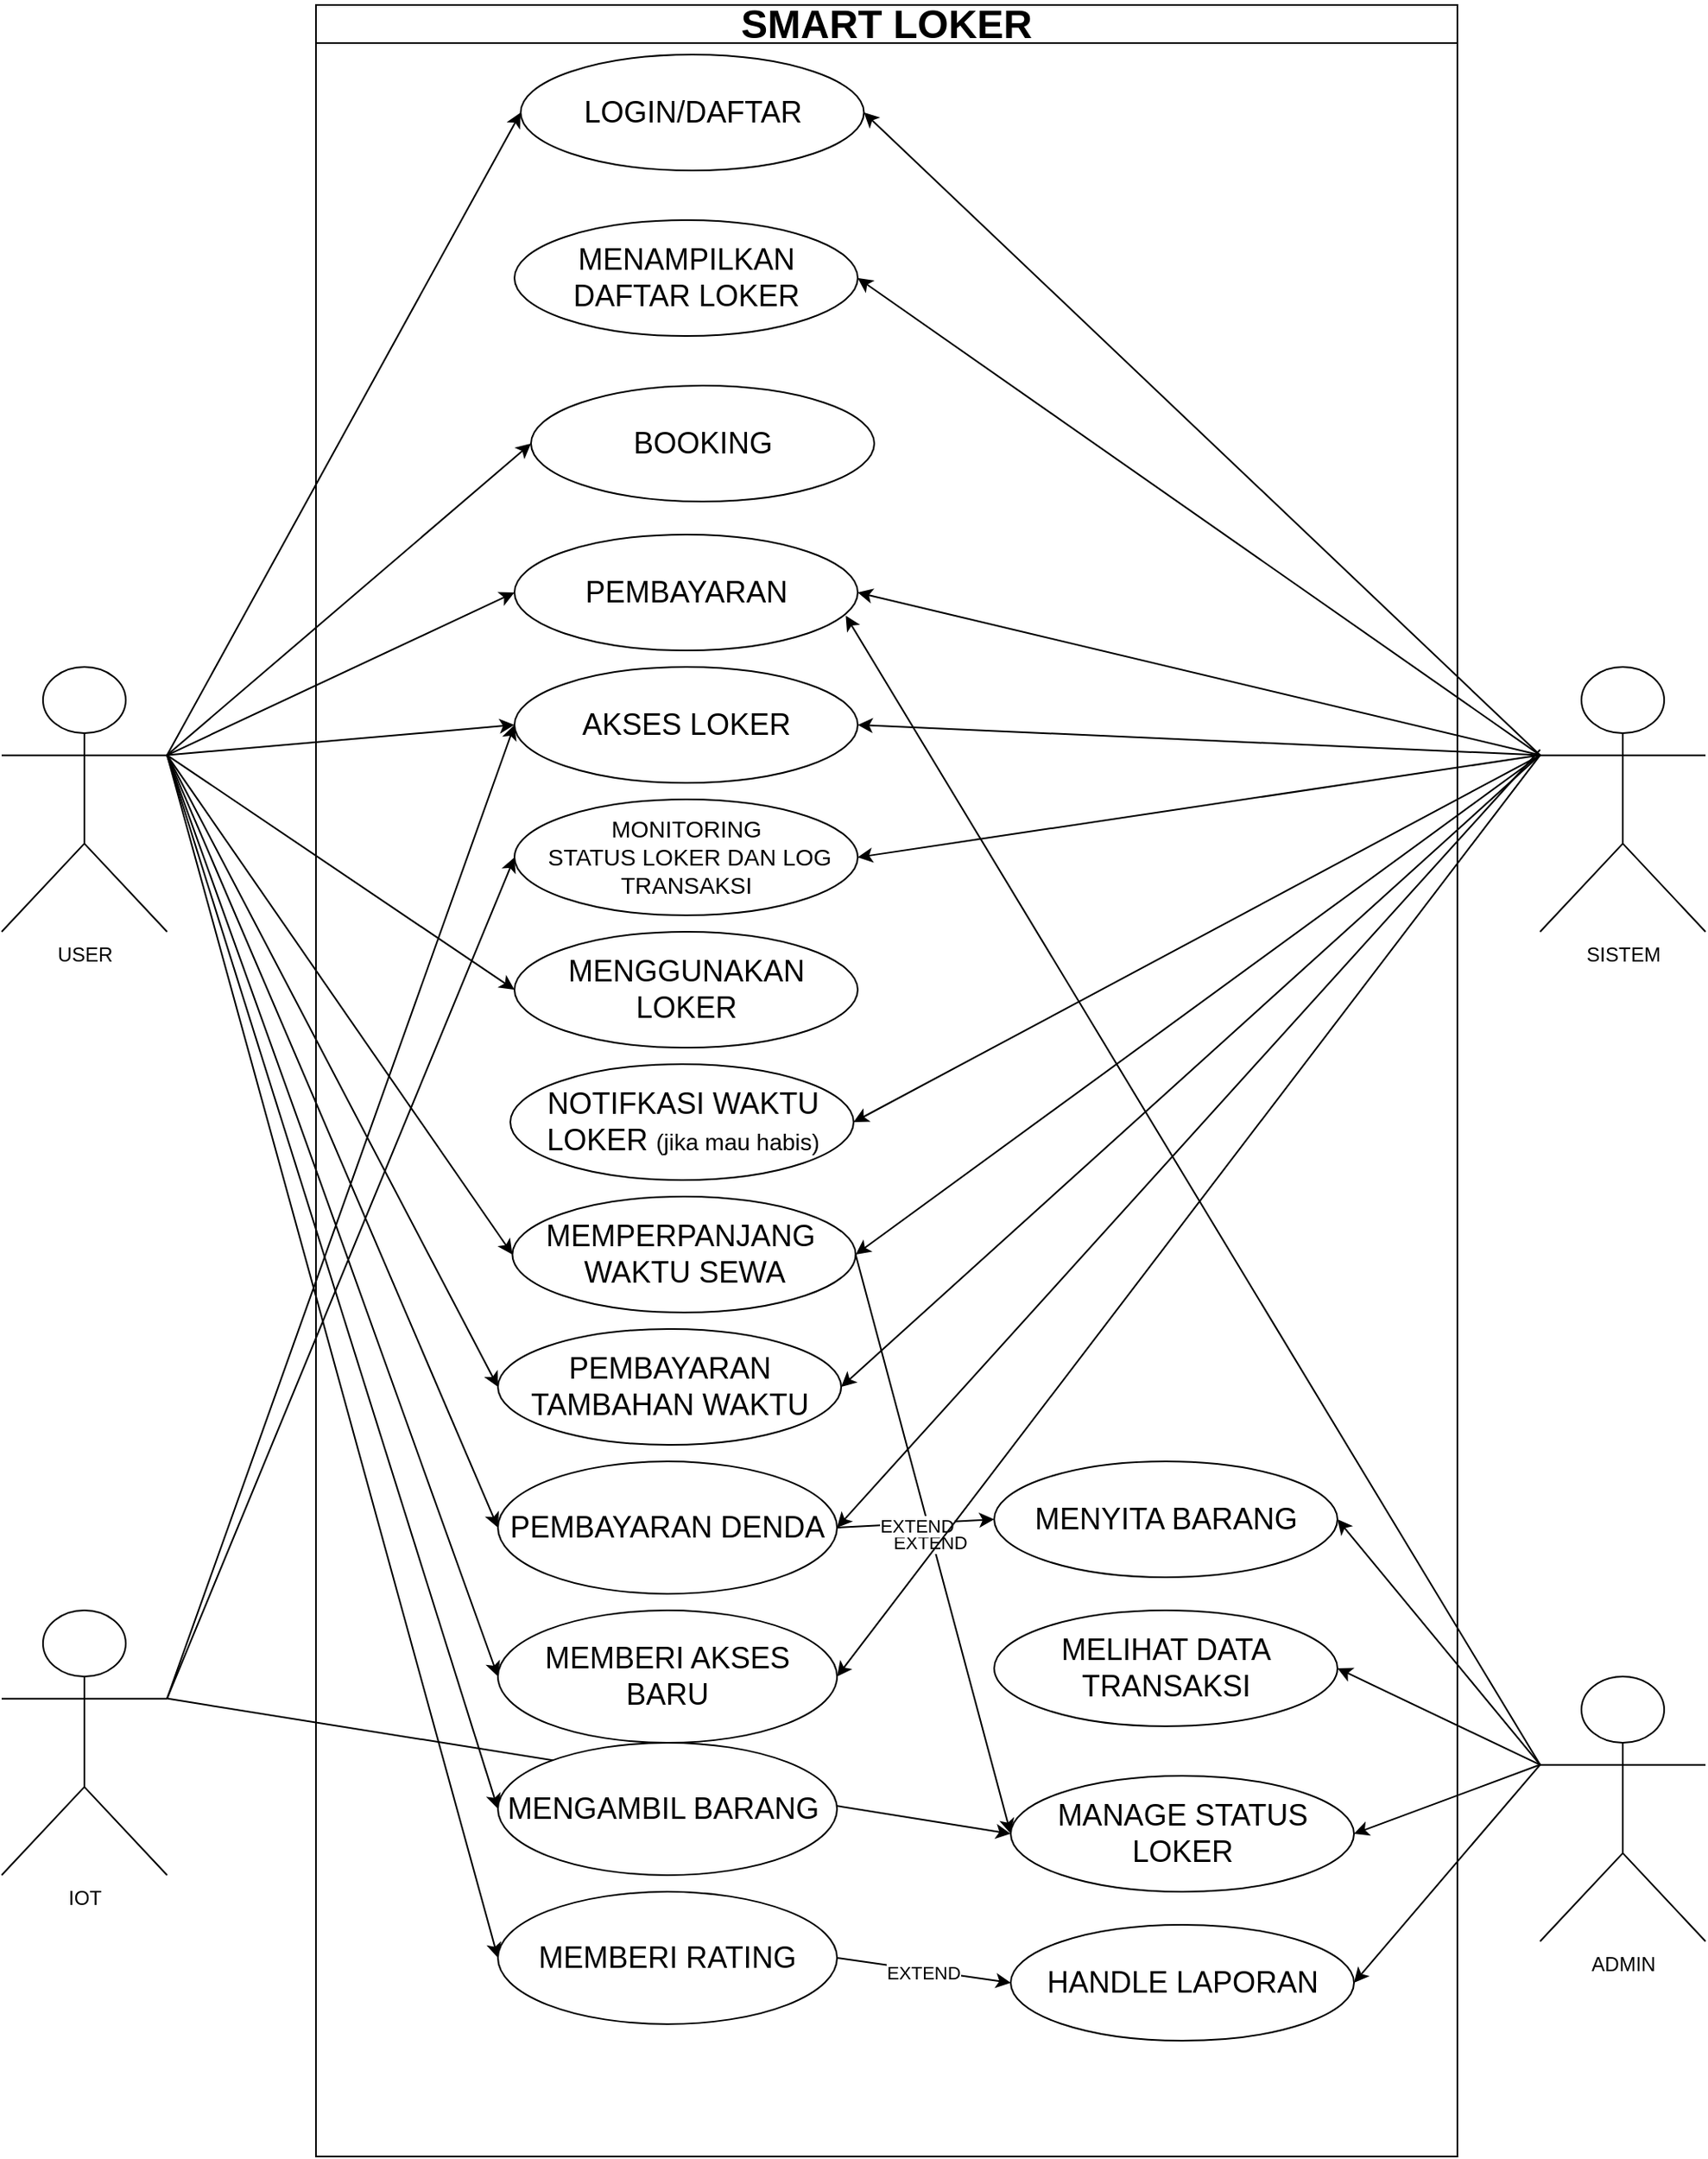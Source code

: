 <mxfile version="26.2.14">
  <diagram name="Page-1" id="7A9fTDDTlGWc04F67tVm">
    <mxGraphModel grid="1" page="1" gridSize="10" guides="1" tooltips="1" connect="1" arrows="1" fold="1" pageScale="1" pageWidth="850" pageHeight="1100" math="0" shadow="0">
      <root>
        <mxCell id="0" />
        <mxCell id="1" parent="0" />
        <mxCell id="RtSj9nyPrv8z8E6BE1nY-90" value="" style="endArrow=classic;html=1;rounded=0;exitX=1;exitY=0.333;exitDx=0;exitDy=0;entryX=0;entryY=0.5;entryDx=0;entryDy=0;exitPerimeter=0;" edge="1" parent="1" source="4MNxsXCdfYf5r7-GUmrG-5" target="RtSj9nyPrv8z8E6BE1nY-35">
          <mxGeometry width="50" height="50" relative="1" as="geometry">
            <mxPoint x="816" y="-85" as="sourcePoint" />
            <mxPoint x="910" y="265" as="targetPoint" />
          </mxGeometry>
        </mxCell>
        <mxCell id="4MNxsXCdfYf5r7-GUmrG-1" value="&lt;font style=&quot;font-size: 24px;&quot;&gt;SMART LOKER&lt;/font&gt;" style="swimlane;whiteSpace=wrap;html=1;" vertex="1" parent="1">
          <mxGeometry x="480" y="-850" width="690" height="1300" as="geometry" />
        </mxCell>
        <mxCell id="4MNxsXCdfYf5r7-GUmrG-3" value="&lt;font style=&quot;font-size: 18px;&quot;&gt;LOGIN/DAFTAR&lt;/font&gt;" style="ellipse;whiteSpace=wrap;html=1;" vertex="1" parent="4MNxsXCdfYf5r7-GUmrG-1">
          <mxGeometry x="123.75" y="30" width="207.5" height="70" as="geometry" />
        </mxCell>
        <mxCell id="4MNxsXCdfYf5r7-GUmrG-28" value="&lt;span style=&quot;font-size: 18px;&quot;&gt;BOOKING&lt;/span&gt;" style="ellipse;whiteSpace=wrap;html=1;" vertex="1" parent="4MNxsXCdfYf5r7-GUmrG-1">
          <mxGeometry x="130" y="230" width="207.5" height="70" as="geometry" />
        </mxCell>
        <mxCell id="4MNxsXCdfYf5r7-GUmrG-29" value="&lt;span style=&quot;font-size: 18px;&quot;&gt;PEMBAYARAN&lt;/span&gt;" style="ellipse;whiteSpace=wrap;html=1;" vertex="1" parent="4MNxsXCdfYf5r7-GUmrG-1">
          <mxGeometry x="120" y="320" width="207.5" height="70" as="geometry" />
        </mxCell>
        <mxCell id="4MNxsXCdfYf5r7-GUmrG-30" value="&lt;span style=&quot;font-size: 18px;&quot;&gt;AKSES LOKER&lt;/span&gt;" style="ellipse;whiteSpace=wrap;html=1;" vertex="1" parent="4MNxsXCdfYf5r7-GUmrG-1">
          <mxGeometry x="120" y="400" width="207.5" height="70" as="geometry" />
        </mxCell>
        <mxCell id="4MNxsXCdfYf5r7-GUmrG-34" value="&lt;span style=&quot;font-size: 18px;&quot;&gt;MENGGUNAKAN LOKER&lt;/span&gt;" style="ellipse;whiteSpace=wrap;html=1;" vertex="1" parent="4MNxsXCdfYf5r7-GUmrG-1">
          <mxGeometry x="120" y="560" width="207.5" height="70" as="geometry" />
        </mxCell>
        <mxCell id="4MNxsXCdfYf5r7-GUmrG-35" value="&lt;span style=&quot;font-size: 18px;&quot;&gt;MEMPERPANJANG&amp;nbsp; WAKTU SEWA&lt;/span&gt;" style="ellipse;whiteSpace=wrap;html=1;" vertex="1" parent="4MNxsXCdfYf5r7-GUmrG-1">
          <mxGeometry x="118.75" y="720" width="207.5" height="70" as="geometry" />
        </mxCell>
        <mxCell id="RtSj9nyPrv8z8E6BE1nY-32" value="&lt;font style=&quot;font-size: 18px;&quot;&gt;MEMBERI RATING&lt;/font&gt;" style="ellipse;whiteSpace=wrap;html=1;" vertex="1" parent="4MNxsXCdfYf5r7-GUmrG-1">
          <mxGeometry x="110" y="1140" width="205" height="80" as="geometry" />
        </mxCell>
        <mxCell id="RtSj9nyPrv8z8E6BE1nY-33" value="&lt;span style=&quot;font-size: 18px;&quot;&gt;MELIHAT DATA TRANSAKSI&lt;/span&gt;" style="ellipse;whiteSpace=wrap;html=1;" vertex="1" parent="4MNxsXCdfYf5r7-GUmrG-1">
          <mxGeometry x="410" y="970" width="207.5" height="70" as="geometry" />
        </mxCell>
        <mxCell id="RtSj9nyPrv8z8E6BE1nY-35" value="&lt;span style=&quot;font-size: 18px;&quot;&gt;MANAGE STATUS LOKER&lt;/span&gt;" style="ellipse;whiteSpace=wrap;html=1;" vertex="1" parent="4MNxsXCdfYf5r7-GUmrG-1">
          <mxGeometry x="420" y="1070" width="207.5" height="70" as="geometry" />
        </mxCell>
        <mxCell id="RtSj9nyPrv8z8E6BE1nY-34" value="&lt;span style=&quot;font-size: 18px;&quot;&gt;HANDLE LAPORAN&lt;/span&gt;" style="ellipse;whiteSpace=wrap;html=1;" vertex="1" parent="4MNxsXCdfYf5r7-GUmrG-1">
          <mxGeometry x="420" y="1160" width="207.5" height="70" as="geometry" />
        </mxCell>
        <mxCell id="RtSj9nyPrv8z8E6BE1nY-37" value="" style="endArrow=classic;html=1;rounded=0;exitX=1;exitY=0.5;exitDx=0;exitDy=0;entryX=0;entryY=0.5;entryDx=0;entryDy=0;" edge="1" parent="4MNxsXCdfYf5r7-GUmrG-1" source="4MNxsXCdfYf5r7-GUmrG-35" target="RtSj9nyPrv8z8E6BE1nY-35">
          <mxGeometry width="50" height="50" relative="1" as="geometry">
            <mxPoint x="235" y="840" as="sourcePoint" />
            <mxPoint x="285" y="790" as="targetPoint" />
          </mxGeometry>
        </mxCell>
        <mxCell id="RtSj9nyPrv8z8E6BE1nY-38" value="EXTEND" style="edgeLabel;html=1;align=center;verticalAlign=middle;resizable=0;points=[];" vertex="1" connectable="0" parent="RtSj9nyPrv8z8E6BE1nY-37">
          <mxGeometry x="-0.004" y="-2" relative="1" as="geometry">
            <mxPoint y="-1" as="offset" />
          </mxGeometry>
        </mxCell>
        <mxCell id="RtSj9nyPrv8z8E6BE1nY-42" value="&lt;span style=&quot;font-size: 18px;&quot;&gt;MENAMPILKAN DAFTAR LOKER&lt;/span&gt;" style="ellipse;whiteSpace=wrap;html=1;" vertex="1" parent="4MNxsXCdfYf5r7-GUmrG-1">
          <mxGeometry x="120" y="130" width="207.5" height="70" as="geometry" />
        </mxCell>
        <mxCell id="RtSj9nyPrv8z8E6BE1nY-45" value="&lt;font style=&quot;font-size: 14px;&quot;&gt;MONITORING&lt;/font&gt;&lt;div&gt;&lt;font style=&quot;font-size: 14px;&quot;&gt;&amp;nbsp;STATUS LOKER DAN LOG TRANSAKSI&lt;/font&gt;&lt;/div&gt;" style="ellipse;whiteSpace=wrap;html=1;" vertex="1" parent="4MNxsXCdfYf5r7-GUmrG-1">
          <mxGeometry x="120" y="480" width="207.5" height="70" as="geometry" />
        </mxCell>
        <mxCell id="RtSj9nyPrv8z8E6BE1nY-67" value="&lt;span style=&quot;font-size: 18px;&quot;&gt;NOTIFKASI WAKTU LOKER &lt;/span&gt;&lt;font style=&quot;font-size: 14px;&quot;&gt;(jika mau habis)&lt;/font&gt;" style="ellipse;whiteSpace=wrap;html=1;" vertex="1" parent="4MNxsXCdfYf5r7-GUmrG-1">
          <mxGeometry x="117.5" y="640" width="207.5" height="70" as="geometry" />
        </mxCell>
        <mxCell id="RtSj9nyPrv8z8E6BE1nY-70" value="&lt;span style=&quot;font-size: 18px;&quot;&gt;PEMBAYARAN TAMBAHAN WAKTU&lt;/span&gt;" style="ellipse;whiteSpace=wrap;html=1;" vertex="1" parent="4MNxsXCdfYf5r7-GUmrG-1">
          <mxGeometry x="110" y="800" width="207.5" height="70" as="geometry" />
        </mxCell>
        <mxCell id="RtSj9nyPrv8z8E6BE1nY-77" value="" style="endArrow=classic;html=1;rounded=0;exitX=1;exitY=0.5;exitDx=0;exitDy=0;entryX=0;entryY=0.5;entryDx=0;entryDy=0;" edge="1" parent="4MNxsXCdfYf5r7-GUmrG-1" source="RtSj9nyPrv8z8E6BE1nY-32" target="RtSj9nyPrv8z8E6BE1nY-34">
          <mxGeometry width="50" height="50" relative="1" as="geometry">
            <mxPoint x="336" y="765" as="sourcePoint" />
            <mxPoint x="430" y="1115" as="targetPoint" />
          </mxGeometry>
        </mxCell>
        <mxCell id="RtSj9nyPrv8z8E6BE1nY-78" value="EXTEND" style="edgeLabel;html=1;align=center;verticalAlign=middle;resizable=0;points=[];" connectable="0" vertex="1" parent="RtSj9nyPrv8z8E6BE1nY-77">
          <mxGeometry x="-0.004" y="-2" relative="1" as="geometry">
            <mxPoint y="-1" as="offset" />
          </mxGeometry>
        </mxCell>
        <mxCell id="RtSj9nyPrv8z8E6BE1nY-80" value="&lt;span style=&quot;font-size: 18px;&quot;&gt;MEMBERI AKSES BARU&lt;/span&gt;" style="ellipse;whiteSpace=wrap;html=1;" vertex="1" parent="4MNxsXCdfYf5r7-GUmrG-1">
          <mxGeometry x="110" y="970" width="205" height="80" as="geometry" />
        </mxCell>
        <mxCell id="RtSj9nyPrv8z8E6BE1nY-83" value="&lt;span style=&quot;font-size: 18px;&quot;&gt;PEMBAYARAN DENDA&lt;/span&gt;" style="ellipse;whiteSpace=wrap;html=1;" vertex="1" parent="4MNxsXCdfYf5r7-GUmrG-1">
          <mxGeometry x="110" y="880" width="205" height="80" as="geometry" />
        </mxCell>
        <mxCell id="RtSj9nyPrv8z8E6BE1nY-86" value="&lt;span style=&quot;font-size: 18px;&quot;&gt;MENYITA BARANG&lt;/span&gt;" style="ellipse;whiteSpace=wrap;html=1;" vertex="1" parent="4MNxsXCdfYf5r7-GUmrG-1">
          <mxGeometry x="410" y="880" width="207.5" height="70" as="geometry" />
        </mxCell>
        <mxCell id="RtSj9nyPrv8z8E6BE1nY-87" value="" style="endArrow=classic;html=1;rounded=0;exitX=1;exitY=0.5;exitDx=0;exitDy=0;entryX=0;entryY=0.5;entryDx=0;entryDy=0;" edge="1" parent="4MNxsXCdfYf5r7-GUmrG-1" source="RtSj9nyPrv8z8E6BE1nY-83" target="RtSj9nyPrv8z8E6BE1nY-86">
          <mxGeometry width="50" height="50" relative="1" as="geometry">
            <mxPoint x="336" y="765" as="sourcePoint" />
            <mxPoint x="430" y="1115" as="targetPoint" />
          </mxGeometry>
        </mxCell>
        <mxCell id="RtSj9nyPrv8z8E6BE1nY-88" value="EXTEND" style="edgeLabel;html=1;align=center;verticalAlign=middle;resizable=0;points=[];" connectable="0" vertex="1" parent="RtSj9nyPrv8z8E6BE1nY-87">
          <mxGeometry x="-0.004" y="-2" relative="1" as="geometry">
            <mxPoint y="-1" as="offset" />
          </mxGeometry>
        </mxCell>
        <mxCell id="FskOcWJOCiyLMdRQB566-1" value="&lt;font style=&quot;font-size: 18px;&quot;&gt;MENGAMBIL BARANG&amp;nbsp;&lt;/font&gt;" style="ellipse;whiteSpace=wrap;html=1;" vertex="1" parent="4MNxsXCdfYf5r7-GUmrG-1">
          <mxGeometry x="110" y="1050" width="205" height="80" as="geometry" />
        </mxCell>
        <mxCell id="4MNxsXCdfYf5r7-GUmrG-4" value="USER" style="shape=umlActor;verticalLabelPosition=bottom;verticalAlign=top;html=1;outlineConnect=0;" vertex="1" parent="1">
          <mxGeometry x="290" y="-450" width="100" height="160" as="geometry" />
        </mxCell>
        <mxCell id="4MNxsXCdfYf5r7-GUmrG-5" value="IOT" style="shape=umlActor;verticalLabelPosition=bottom;verticalAlign=top;html=1;outlineConnect=0;" vertex="1" parent="1">
          <mxGeometry x="290" y="120" width="100" height="160" as="geometry" />
        </mxCell>
        <mxCell id="4MNxsXCdfYf5r7-GUmrG-6" value="SISTEM" style="shape=umlActor;verticalLabelPosition=bottom;verticalAlign=top;html=1;outlineConnect=0;" vertex="1" parent="1">
          <mxGeometry x="1220" y="-450" width="100" height="160" as="geometry" />
        </mxCell>
        <mxCell id="4MNxsXCdfYf5r7-GUmrG-7" value="ADMIN" style="shape=umlActor;verticalLabelPosition=bottom;verticalAlign=top;html=1;outlineConnect=0;" vertex="1" parent="1">
          <mxGeometry x="1220" y="160" width="100" height="160" as="geometry" />
        </mxCell>
        <mxCell id="4MNxsXCdfYf5r7-GUmrG-32" value="" style="endArrow=classic;html=1;rounded=0;exitX=1;exitY=0.333;exitDx=0;exitDy=0;exitPerimeter=0;entryX=0;entryY=0.5;entryDx=0;entryDy=0;" edge="1" parent="1" source="4MNxsXCdfYf5r7-GUmrG-4" target="4MNxsXCdfYf5r7-GUmrG-29">
          <mxGeometry width="50" height="50" relative="1" as="geometry">
            <mxPoint x="500" y="-720" as="sourcePoint" />
            <mxPoint x="550" y="-770" as="targetPoint" />
          </mxGeometry>
        </mxCell>
        <mxCell id="4MNxsXCdfYf5r7-GUmrG-33" value="" style="endArrow=classic;html=1;rounded=0;exitX=0;exitY=0.333;exitDx=0;exitDy=0;exitPerimeter=0;entryX=1;entryY=0.5;entryDx=0;entryDy=0;" edge="1" parent="1" source="4MNxsXCdfYf5r7-GUmrG-6" target="4MNxsXCdfYf5r7-GUmrG-29">
          <mxGeometry width="50" height="50" relative="1" as="geometry">
            <mxPoint x="830" y="-770" as="sourcePoint" />
            <mxPoint x="1009" y="-568" as="targetPoint" />
          </mxGeometry>
        </mxCell>
        <mxCell id="4MNxsXCdfYf5r7-GUmrG-36" value="" style="endArrow=classic;html=1;rounded=0;entryX=0;entryY=0.5;entryDx=0;entryDy=0;exitX=1;exitY=0.333;exitDx=0;exitDy=0;exitPerimeter=0;" edge="1" parent="1" source="4MNxsXCdfYf5r7-GUmrG-4" target="4MNxsXCdfYf5r7-GUmrG-35">
          <mxGeometry width="50" height="50" relative="1" as="geometry">
            <mxPoint x="420" y="-777" as="sourcePoint" />
            <mxPoint x="559" y="-625" as="targetPoint" />
          </mxGeometry>
        </mxCell>
        <mxCell id="4MNxsXCdfYf5r7-GUmrG-37" value="" style="endArrow=classic;html=1;rounded=0;exitX=0;exitY=0.333;exitDx=0;exitDy=0;exitPerimeter=0;entryX=1;entryY=0.5;entryDx=0;entryDy=0;" edge="1" parent="1" source="4MNxsXCdfYf5r7-GUmrG-6" target="4MNxsXCdfYf5r7-GUmrG-35">
          <mxGeometry width="50" height="50" relative="1" as="geometry">
            <mxPoint x="910" y="-777" as="sourcePoint" />
            <mxPoint x="766" y="-625" as="targetPoint" />
          </mxGeometry>
        </mxCell>
        <mxCell id="4MNxsXCdfYf5r7-GUmrG-42" value="" style="endArrow=classic;html=1;rounded=0;entryX=0;entryY=0.5;entryDx=0;entryDy=0;exitX=1;exitY=0.333;exitDx=0;exitDy=0;exitPerimeter=0;" edge="1" parent="1" source="4MNxsXCdfYf5r7-GUmrG-4" target="4MNxsXCdfYf5r7-GUmrG-30">
          <mxGeometry width="50" height="50" relative="1" as="geometry">
            <mxPoint x="430" y="-767" as="sourcePoint" />
            <mxPoint x="559" y="-405" as="targetPoint" />
          </mxGeometry>
        </mxCell>
        <mxCell id="4MNxsXCdfYf5r7-GUmrG-44" value="" style="endArrow=classic;html=1;rounded=0;exitX=0;exitY=0.333;exitDx=0;exitDy=0;exitPerimeter=0;entryX=1;entryY=0.5;entryDx=0;entryDy=0;" edge="1" parent="1" source="4MNxsXCdfYf5r7-GUmrG-6" target="4MNxsXCdfYf5r7-GUmrG-30">
          <mxGeometry width="50" height="50" relative="1" as="geometry">
            <mxPoint x="910" y="-777" as="sourcePoint" />
            <mxPoint x="766" y="-625" as="targetPoint" />
          </mxGeometry>
        </mxCell>
        <mxCell id="DrD98HBQLlv03pVXicRW-1" value="" style="endArrow=classic;html=1;rounded=0;entryX=0;entryY=0.5;entryDx=0;entryDy=0;exitX=1;exitY=0.333;exitDx=0;exitDy=0;exitPerimeter=0;" edge="1" parent="1" source="4MNxsXCdfYf5r7-GUmrG-4" target="4MNxsXCdfYf5r7-GUmrG-3">
          <mxGeometry width="50" height="50" relative="1" as="geometry">
            <mxPoint x="410" y="-780" as="sourcePoint" />
            <mxPoint x="559" y="-625" as="targetPoint" />
          </mxGeometry>
        </mxCell>
        <mxCell id="RtSj9nyPrv8z8E6BE1nY-15" value="" style="endArrow=classic;html=1;rounded=0;entryX=0;entryY=0.5;entryDx=0;entryDy=0;exitX=1;exitY=0.333;exitDx=0;exitDy=0;exitPerimeter=0;" edge="1" parent="1" source="4MNxsXCdfYf5r7-GUmrG-4" target="4MNxsXCdfYf5r7-GUmrG-28">
          <mxGeometry width="50" height="50" relative="1" as="geometry">
            <mxPoint x="420" y="-777" as="sourcePoint" />
            <mxPoint x="559" y="-705" as="targetPoint" />
          </mxGeometry>
        </mxCell>
        <mxCell id="RtSj9nyPrv8z8E6BE1nY-18" value="" style="endArrow=classic;html=1;rounded=0;exitX=0;exitY=0.333;exitDx=0;exitDy=0;exitPerimeter=0;entryX=0.965;entryY=0.7;entryDx=0;entryDy=0;entryPerimeter=0;" edge="1" parent="1" source="4MNxsXCdfYf5r7-GUmrG-7" target="4MNxsXCdfYf5r7-GUmrG-29">
          <mxGeometry width="50" height="50" relative="1" as="geometry">
            <mxPoint x="920" y="-767" as="sourcePoint" />
            <mxPoint x="766" y="-285" as="targetPoint" />
          </mxGeometry>
        </mxCell>
        <mxCell id="RtSj9nyPrv8z8E6BE1nY-20" value="" style="endArrow=classic;html=1;rounded=0;entryX=1;entryY=0.5;entryDx=0;entryDy=0;exitX=0;exitY=0.333;exitDx=0;exitDy=0;exitPerimeter=0;" edge="1" parent="1" source="4MNxsXCdfYf5r7-GUmrG-6" target="4MNxsXCdfYf5r7-GUmrG-3">
          <mxGeometry width="50" height="50" relative="1" as="geometry">
            <mxPoint x="900" y="-785" as="sourcePoint" />
            <mxPoint x="756.25" y="-785" as="targetPoint" />
          </mxGeometry>
        </mxCell>
        <mxCell id="RtSj9nyPrv8z8E6BE1nY-31" value="" style="endArrow=classic;html=1;rounded=0;entryX=0;entryY=0.5;entryDx=0;entryDy=0;exitX=1;exitY=0.333;exitDx=0;exitDy=0;exitPerimeter=0;" edge="1" parent="1" source="4MNxsXCdfYf5r7-GUmrG-4" target="4MNxsXCdfYf5r7-GUmrG-34">
          <mxGeometry width="50" height="50" relative="1" as="geometry">
            <mxPoint x="350" y="-430" as="sourcePoint" />
            <mxPoint x="350" y="-520" as="targetPoint" />
          </mxGeometry>
        </mxCell>
        <mxCell id="RtSj9nyPrv8z8E6BE1nY-41" value="" style="endArrow=classic;html=1;rounded=0;entryX=1;entryY=0.5;entryDx=0;entryDy=0;exitX=0;exitY=0.333;exitDx=0;exitDy=0;exitPerimeter=0;" edge="1" parent="1" source="4MNxsXCdfYf5r7-GUmrG-7" target="RtSj9nyPrv8z8E6BE1nY-33">
          <mxGeometry width="50" height="50" relative="1" as="geometry">
            <mxPoint x="1270" y="-440" as="sourcePoint" />
            <mxPoint x="1153" y="-85" as="targetPoint" />
          </mxGeometry>
        </mxCell>
        <mxCell id="RtSj9nyPrv8z8E6BE1nY-39" value="" style="endArrow=classic;html=1;rounded=0;entryX=1;entryY=0.5;entryDx=0;entryDy=0;exitX=0;exitY=0.333;exitDx=0;exitDy=0;exitPerimeter=0;" edge="1" parent="1" source="4MNxsXCdfYf5r7-GUmrG-7" target="RtSj9nyPrv8z8E6BE1nY-35">
          <mxGeometry width="50" height="50" relative="1" as="geometry">
            <mxPoint x="1270" y="-450" as="sourcePoint" />
            <mxPoint x="1260" y="-230" as="targetPoint" />
          </mxGeometry>
        </mxCell>
        <mxCell id="RtSj9nyPrv8z8E6BE1nY-40" value="" style="endArrow=classic;html=1;rounded=0;entryX=1;entryY=0.5;entryDx=0;entryDy=0;exitX=0;exitY=0.333;exitDx=0;exitDy=0;exitPerimeter=0;" edge="1" parent="1" source="4MNxsXCdfYf5r7-GUmrG-7" target="RtSj9nyPrv8z8E6BE1nY-34">
          <mxGeometry width="50" height="50" relative="1" as="geometry">
            <mxPoint x="1270" y="-440" as="sourcePoint" />
            <mxPoint x="1153" y="-175" as="targetPoint" />
          </mxGeometry>
        </mxCell>
        <mxCell id="RtSj9nyPrv8z8E6BE1nY-43" value="" style="endArrow=classic;html=1;rounded=0;entryX=1;entryY=0.5;entryDx=0;entryDy=0;exitX=0;exitY=0.333;exitDx=0;exitDy=0;exitPerimeter=0;" edge="1" parent="1" source="4MNxsXCdfYf5r7-GUmrG-6" target="RtSj9nyPrv8z8E6BE1nY-42">
          <mxGeometry width="50" height="50" relative="1" as="geometry">
            <mxPoint x="1235" y="-667" as="sourcePoint" />
            <mxPoint x="831" y="-785" as="targetPoint" />
          </mxGeometry>
        </mxCell>
        <mxCell id="RtSj9nyPrv8z8E6BE1nY-47" value="" style="endArrow=classic;html=1;rounded=0;exitX=1;exitY=0.333;exitDx=0;exitDy=0;exitPerimeter=0;entryX=0;entryY=0.5;entryDx=0;entryDy=0;" edge="1" parent="1" source="4MNxsXCdfYf5r7-GUmrG-5" target="RtSj9nyPrv8z8E6BE1nY-45">
          <mxGeometry width="50" height="50" relative="1" as="geometry">
            <mxPoint x="410" y="-257" as="sourcePoint" />
            <mxPoint x="610" y="-395" as="targetPoint" />
            <Array as="points" />
          </mxGeometry>
        </mxCell>
        <mxCell id="RtSj9nyPrv8z8E6BE1nY-48" value="" style="endArrow=classic;html=1;rounded=0;exitX=0;exitY=0.333;exitDx=0;exitDy=0;exitPerimeter=0;entryX=1;entryY=0.5;entryDx=0;entryDy=0;" edge="1" parent="1" source="4MNxsXCdfYf5r7-GUmrG-6" target="RtSj9nyPrv8z8E6BE1nY-45">
          <mxGeometry width="50" height="50" relative="1" as="geometry">
            <mxPoint x="1235" y="-667" as="sourcePoint" />
            <mxPoint x="818" y="-395" as="targetPoint" />
          </mxGeometry>
        </mxCell>
        <mxCell id="RtSj9nyPrv8z8E6BE1nY-69" value="" style="endArrow=classic;html=1;rounded=0;exitX=0;exitY=0.333;exitDx=0;exitDy=0;exitPerimeter=0;entryX=1;entryY=0.5;entryDx=0;entryDy=0;" edge="1" parent="1" source="4MNxsXCdfYf5r7-GUmrG-6" target="RtSj9nyPrv8z8E6BE1nY-67">
          <mxGeometry width="50" height="50" relative="1" as="geometry">
            <mxPoint x="1245" y="-657" as="sourcePoint" />
            <mxPoint x="818" y="-315" as="targetPoint" />
          </mxGeometry>
        </mxCell>
        <mxCell id="RtSj9nyPrv8z8E6BE1nY-71" value="" style="endArrow=classic;html=1;rounded=0;exitX=1;exitY=0.333;exitDx=0;exitDy=0;exitPerimeter=0;entryX=0;entryY=0.5;entryDx=0;entryDy=0;" edge="1" parent="1" source="4MNxsXCdfYf5r7-GUmrG-4" target="RtSj9nyPrv8z8E6BE1nY-70">
          <mxGeometry width="50" height="50" relative="1" as="geometry">
            <mxPoint x="420" y="-777" as="sourcePoint" />
            <mxPoint x="590" as="targetPoint" />
          </mxGeometry>
        </mxCell>
        <mxCell id="RtSj9nyPrv8z8E6BE1nY-73" value="" style="endArrow=classic;html=1;rounded=0;entryX=1;entryY=0.5;entryDx=0;entryDy=0;exitX=0;exitY=0.333;exitDx=0;exitDy=0;exitPerimeter=0;" edge="1" parent="1" source="4MNxsXCdfYf5r7-GUmrG-6" target="RtSj9nyPrv8z8E6BE1nY-70">
          <mxGeometry width="50" height="50" relative="1" as="geometry">
            <mxPoint x="1235" y="-667" as="sourcePoint" />
            <mxPoint x="816" y="-75" as="targetPoint" />
          </mxGeometry>
        </mxCell>
        <mxCell id="RtSj9nyPrv8z8E6BE1nY-74" value="" style="endArrow=classic;html=1;rounded=0;exitX=1;exitY=0.333;exitDx=0;exitDy=0;exitPerimeter=0;entryX=0;entryY=0.5;entryDx=0;entryDy=0;" edge="1" parent="1" source="4MNxsXCdfYf5r7-GUmrG-4" target="FskOcWJOCiyLMdRQB566-1">
          <mxGeometry width="50" height="50" relative="1" as="geometry">
            <mxPoint x="430" y="-767" as="sourcePoint" />
            <mxPoint x="606" y="5" as="targetPoint" />
          </mxGeometry>
        </mxCell>
        <mxCell id="RtSj9nyPrv8z8E6BE1nY-76" value="" style="endArrow=classic;html=1;rounded=0;exitX=1;exitY=0.333;exitDx=0;exitDy=0;exitPerimeter=0;entryX=0;entryY=0.5;entryDx=0;entryDy=0;" edge="1" parent="1" source="4MNxsXCdfYf5r7-GUmrG-4" target="RtSj9nyPrv8z8E6BE1nY-32">
          <mxGeometry width="50" height="50" relative="1" as="geometry">
            <mxPoint x="440" y="-757" as="sourcePoint" />
            <mxPoint x="606" y="90" as="targetPoint" />
          </mxGeometry>
        </mxCell>
        <mxCell id="RtSj9nyPrv8z8E6BE1nY-79" value="" style="endArrow=classic;html=1;rounded=0;exitX=1;exitY=0.333;exitDx=0;exitDy=0;exitPerimeter=0;entryX=0;entryY=0.5;entryDx=0;entryDy=0;" edge="1" parent="1" source="4MNxsXCdfYf5r7-GUmrG-5" target="4MNxsXCdfYf5r7-GUmrG-30">
          <mxGeometry width="50" height="50" relative="1" as="geometry">
            <mxPoint x="340" y="143" as="sourcePoint" />
            <mxPoint x="610" y="-315" as="targetPoint" />
            <Array as="points" />
          </mxGeometry>
        </mxCell>
        <mxCell id="RtSj9nyPrv8z8E6BE1nY-81" value="" style="endArrow=classic;html=1;rounded=0;entryX=1;entryY=0.5;entryDx=0;entryDy=0;exitX=0;exitY=0.333;exitDx=0;exitDy=0;exitPerimeter=0;" edge="1" parent="1" source="4MNxsXCdfYf5r7-GUmrG-6" target="RtSj9nyPrv8z8E6BE1nY-80">
          <mxGeometry width="50" height="50" relative="1" as="geometry">
            <mxPoint x="1230" y="-387" as="sourcePoint" />
            <mxPoint x="814" y="5" as="targetPoint" />
          </mxGeometry>
        </mxCell>
        <mxCell id="RtSj9nyPrv8z8E6BE1nY-82" value="" style="endArrow=classic;html=1;rounded=0;entryX=0;entryY=0.5;entryDx=0;entryDy=0;exitX=1;exitY=0.333;exitDx=0;exitDy=0;exitPerimeter=0;" edge="1" parent="1" source="4MNxsXCdfYf5r7-GUmrG-4" target="RtSj9nyPrv8z8E6BE1nY-80">
          <mxGeometry width="50" height="50" relative="1" as="geometry">
            <mxPoint x="390" y="-410" as="sourcePoint" />
            <mxPoint x="610" y="-395" as="targetPoint" />
          </mxGeometry>
        </mxCell>
        <mxCell id="RtSj9nyPrv8z8E6BE1nY-84" value="" style="endArrow=classic;html=1;rounded=0;entryX=0;entryY=0.5;entryDx=0;entryDy=0;exitX=1;exitY=0.333;exitDx=0;exitDy=0;exitPerimeter=0;" edge="1" parent="1" source="4MNxsXCdfYf5r7-GUmrG-4" target="RtSj9nyPrv8z8E6BE1nY-83">
          <mxGeometry width="50" height="50" relative="1" as="geometry">
            <mxPoint x="390" y="-390" as="sourcePoint" />
            <mxPoint x="610" y="63" as="targetPoint" />
          </mxGeometry>
        </mxCell>
        <mxCell id="RtSj9nyPrv8z8E6BE1nY-85" value="" style="endArrow=classic;html=1;rounded=0;entryX=1;entryY=0.5;entryDx=0;entryDy=0;" edge="1" parent="1" target="RtSj9nyPrv8z8E6BE1nY-83">
          <mxGeometry width="50" height="50" relative="1" as="geometry">
            <mxPoint x="1220" y="-400" as="sourcePoint" />
            <mxPoint x="814" y="5" as="targetPoint" />
          </mxGeometry>
        </mxCell>
        <mxCell id="RtSj9nyPrv8z8E6BE1nY-89" value="" style="endArrow=classic;html=1;rounded=0;entryX=1;entryY=0.5;entryDx=0;entryDy=0;exitX=0;exitY=0.333;exitDx=0;exitDy=0;exitPerimeter=0;" edge="1" parent="1" source="4MNxsXCdfYf5r7-GUmrG-7" target="RtSj9nyPrv8z8E6BE1nY-86">
          <mxGeometry width="50" height="50" relative="1" as="geometry">
            <mxPoint x="1230" y="223" as="sourcePoint" />
            <mxPoint x="1107" y="165" as="targetPoint" />
          </mxGeometry>
        </mxCell>
      </root>
    </mxGraphModel>
  </diagram>
</mxfile>
